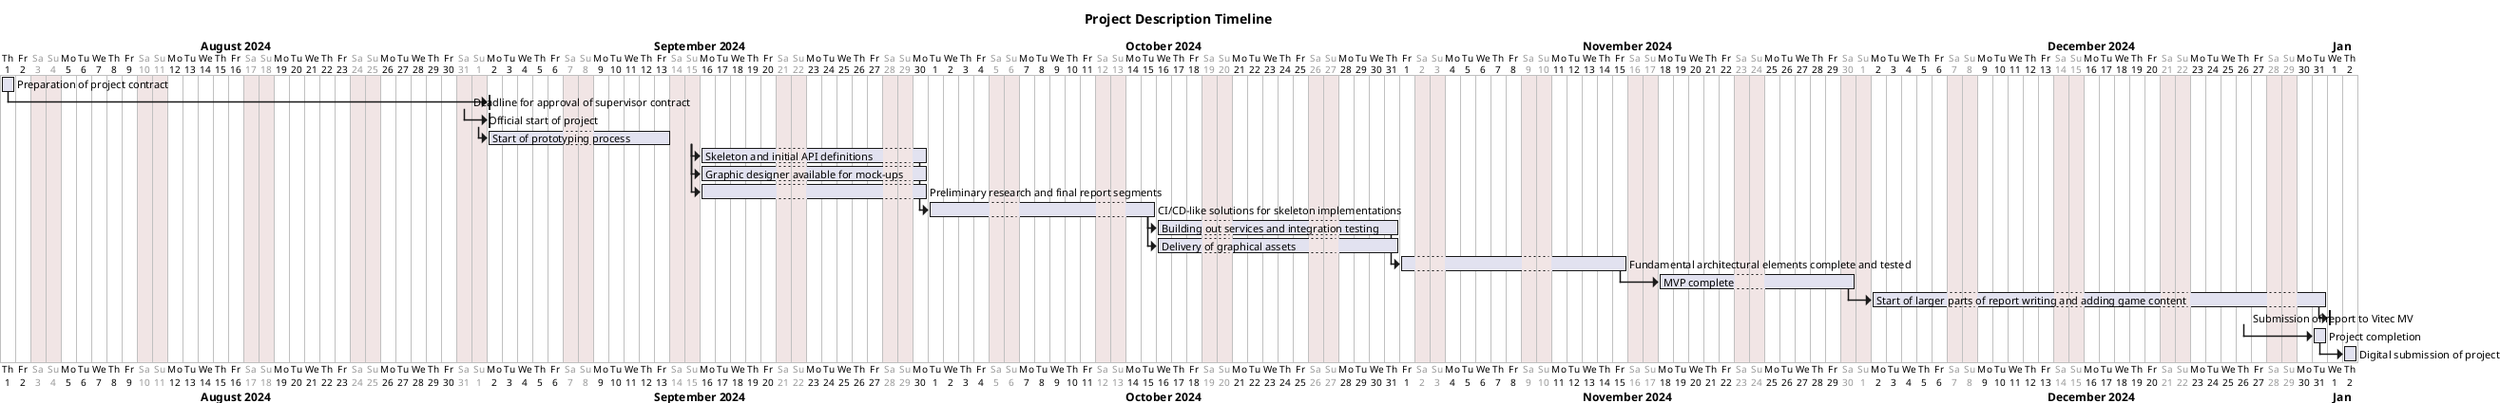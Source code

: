 @startgantt
Title Project Description Timeline

Project starts 2024-08-01
saturday are closed
sunday are closed

[Preparation of project contract] starts 2024-08-01 and ends 2024-08-01
[Preparation of project contract] --> [Deadline for approval of supervisor contract]

[Deadline for approval of supervisor contract] starts 2024-08-31 and ends 2024-08-31
[Deadline for approval of supervisor contract] --> [Official start of project]

[Official start of project] starts 2024-09-01 and ends 2024-09-01
[Official start of project] --> [Start of prototyping process]

[Start of prototyping process] starts 2024-09-01 and ends 2024-09-15
[Start of prototyping process] --> [Skeleton and initial API definitions]
[Start of prototyping process] --> [Graphic designer available for mock-ups]
[Start of prototyping process] --> [Preliminary research and final report segments]

[Skeleton and initial API definitions] starts 2024-09-15 and ends 2024-09-30
[Graphic designer available for mock-ups] starts 2024-09-15 and ends 2024-09-30
[Preliminary research and final report segments] starts 2024-09-15 and ends 2024-09-30
[Skeleton and initial API definitions] --> [CI/CD-like solutions for skeleton implementations]

[CI/CD-like solutions for skeleton implementations] starts 2024-10-01 and ends 2024-10-15
[CI/CD-like solutions for skeleton implementations] --> [Building out services and integration testing]
[CI/CD-like solutions for skeleton implementations] --> [Delivery of graphical assets]

[Building out services and integration testing] starts 2024-10-15 and ends 2024-10-31
[Delivery of graphical assets] starts 2024-10-01 and ends 2024-10-31
[Building out services and integration testing] --> [Fundamental architectural elements complete and tested]

[Fundamental architectural elements complete and tested] starts 2024-11-01 and ends 2024-11-15
[Fundamental architectural elements complete and tested] --> [MVP complete]

[MVP complete] starts 2024-11-15 and ends 2024-11-30
[MVP complete] --> [Start of larger parts of report writing and adding game content]

[Start of larger parts of report writing and adding game content] starts 2024-11-15 and ends 2024-12-31
[Start of larger parts of report writing and adding game content] --> [Submission of report to Vitec MV]

[Submission of report to Vitec MV] starts 2024-12-26 and ends 2024-12-26
[Submission of report to Vitec MV] --> [Project completion]

[Project completion] starts 2024-12-31 and ends 2024-12-31
[Project completion] --> [Digital submission of project]

[Digital submission of project] starts 2025-01-02 and ends 2025-01-02

@endgantt

